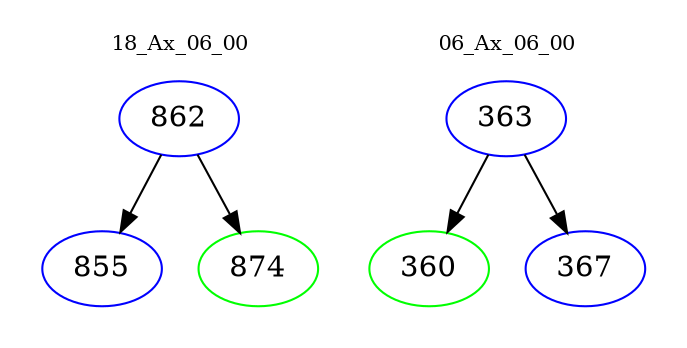 digraph{
subgraph cluster_0 {
color = white
label = "18_Ax_06_00";
fontsize=10;
T0_862 [label="862", color="blue"]
T0_862 -> T0_855 [color="black"]
T0_855 [label="855", color="blue"]
T0_862 -> T0_874 [color="black"]
T0_874 [label="874", color="green"]
}
subgraph cluster_1 {
color = white
label = "06_Ax_06_00";
fontsize=10;
T1_363 [label="363", color="blue"]
T1_363 -> T1_360 [color="black"]
T1_360 [label="360", color="green"]
T1_363 -> T1_367 [color="black"]
T1_367 [label="367", color="blue"]
}
}
